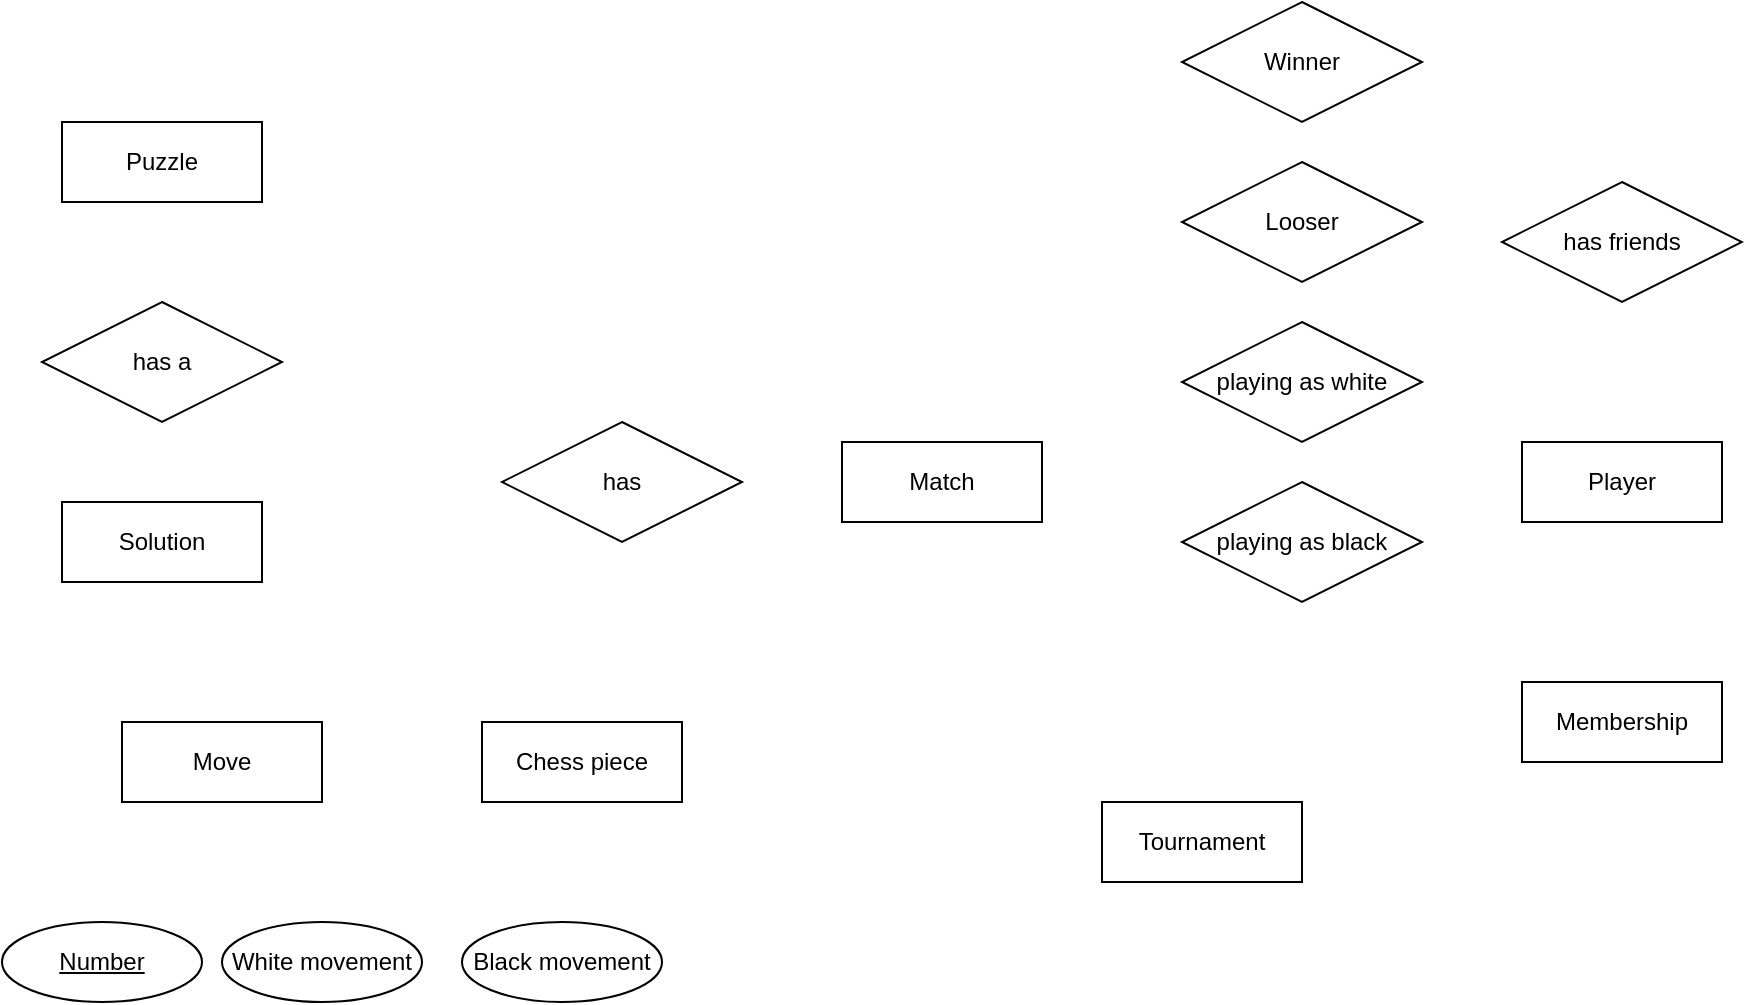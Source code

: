 <mxfile version="13.7.9" type="device"><diagram id="R2lEEEUBdFMjLlhIrx00" name="Page-1"><mxGraphModel dx="1024" dy="1692" grid="1" gridSize="10" guides="1" tooltips="1" connect="1" arrows="1" fold="1" page="1" pageScale="1" pageWidth="850" pageHeight="1100" math="0" shadow="0" extFonts="Permanent Marker^https://fonts.googleapis.com/css?family=Permanent+Marker"><root><mxCell id="0"/><mxCell id="1" parent="0"/><mxCell id="wcnqHsvLAssRNYio_qcz-1" value="Match" style="whiteSpace=wrap;html=1;align=center;" vertex="1" parent="1"><mxGeometry x="430" y="140" width="100" height="40" as="geometry"/></mxCell><mxCell id="wcnqHsvLAssRNYio_qcz-2" value="Player" style="whiteSpace=wrap;html=1;align=center;" vertex="1" parent="1"><mxGeometry x="770" y="140" width="100" height="40" as="geometry"/></mxCell><mxCell id="wcnqHsvLAssRNYio_qcz-3" value="Move" style="whiteSpace=wrap;html=1;align=center;" vertex="1" parent="1"><mxGeometry x="70" y="280" width="100" height="40" as="geometry"/></mxCell><mxCell id="wcnqHsvLAssRNYio_qcz-4" value="Chess piece" style="whiteSpace=wrap;html=1;align=center;" vertex="1" parent="1"><mxGeometry x="250" y="280" width="100" height="40" as="geometry"/></mxCell><mxCell id="wcnqHsvLAssRNYio_qcz-5" value="playing as white" style="shape=rhombus;perimeter=rhombusPerimeter;whiteSpace=wrap;html=1;align=center;" vertex="1" parent="1"><mxGeometry x="600" y="80" width="120" height="60" as="geometry"/></mxCell><mxCell id="wcnqHsvLAssRNYio_qcz-6" value="playing as black" style="shape=rhombus;perimeter=rhombusPerimeter;whiteSpace=wrap;html=1;align=center;" vertex="1" parent="1"><mxGeometry x="600" y="160" width="120" height="60" as="geometry"/></mxCell><mxCell id="wcnqHsvLAssRNYio_qcz-7" value="has" style="shape=rhombus;perimeter=rhombusPerimeter;whiteSpace=wrap;html=1;align=center;" vertex="1" parent="1"><mxGeometry x="260" y="130" width="120" height="60" as="geometry"/></mxCell><mxCell id="wcnqHsvLAssRNYio_qcz-9" value="Winner" style="shape=rhombus;perimeter=rhombusPerimeter;whiteSpace=wrap;html=1;align=center;" vertex="1" parent="1"><mxGeometry x="600" y="-80" width="120" height="60" as="geometry"/></mxCell><mxCell id="wcnqHsvLAssRNYio_qcz-10" value="Looser" style="shape=rhombus;perimeter=rhombusPerimeter;whiteSpace=wrap;html=1;align=center;" vertex="1" parent="1"><mxGeometry x="600" width="120" height="60" as="geometry"/></mxCell><mxCell id="wcnqHsvLAssRNYio_qcz-11" value="White movement" style="ellipse;whiteSpace=wrap;html=1;align=center;" vertex="1" parent="1"><mxGeometry x="120" y="380" width="100" height="40" as="geometry"/></mxCell><mxCell id="wcnqHsvLAssRNYio_qcz-12" value="Number" style="ellipse;whiteSpace=wrap;html=1;align=center;fontStyle=4;" vertex="1" parent="1"><mxGeometry x="10" y="380" width="100" height="40" as="geometry"/></mxCell><mxCell id="wcnqHsvLAssRNYio_qcz-13" value="Black movement" style="ellipse;whiteSpace=wrap;html=1;align=center;" vertex="1" parent="1"><mxGeometry x="240" y="380" width="100" height="40" as="geometry"/></mxCell><mxCell id="wcnqHsvLAssRNYio_qcz-14" value="has friends" style="shape=rhombus;perimeter=rhombusPerimeter;whiteSpace=wrap;html=1;align=center;" vertex="1" parent="1"><mxGeometry x="760" y="10" width="120" height="60" as="geometry"/></mxCell><mxCell id="wcnqHsvLAssRNYio_qcz-15" value="Puzzle" style="whiteSpace=wrap;html=1;align=center;" vertex="1" parent="1"><mxGeometry x="40" y="-20" width="100" height="40" as="geometry"/></mxCell><mxCell id="wcnqHsvLAssRNYio_qcz-16" value="Solution" style="whiteSpace=wrap;html=1;align=center;" vertex="1" parent="1"><mxGeometry x="40" y="170" width="100" height="40" as="geometry"/></mxCell><mxCell id="wcnqHsvLAssRNYio_qcz-17" value="has a" style="shape=rhombus;perimeter=rhombusPerimeter;whiteSpace=wrap;html=1;align=center;" vertex="1" parent="1"><mxGeometry x="30" y="70" width="120" height="60" as="geometry"/></mxCell><mxCell id="wcnqHsvLAssRNYio_qcz-18" value="Tournament" style="whiteSpace=wrap;html=1;align=center;" vertex="1" parent="1"><mxGeometry x="560" y="320" width="100" height="40" as="geometry"/></mxCell><mxCell id="wcnqHsvLAssRNYio_qcz-19" value="Membership" style="whiteSpace=wrap;html=1;align=center;" vertex="1" parent="1"><mxGeometry x="770" y="260" width="100" height="40" as="geometry"/></mxCell></root></mxGraphModel></diagram></mxfile>